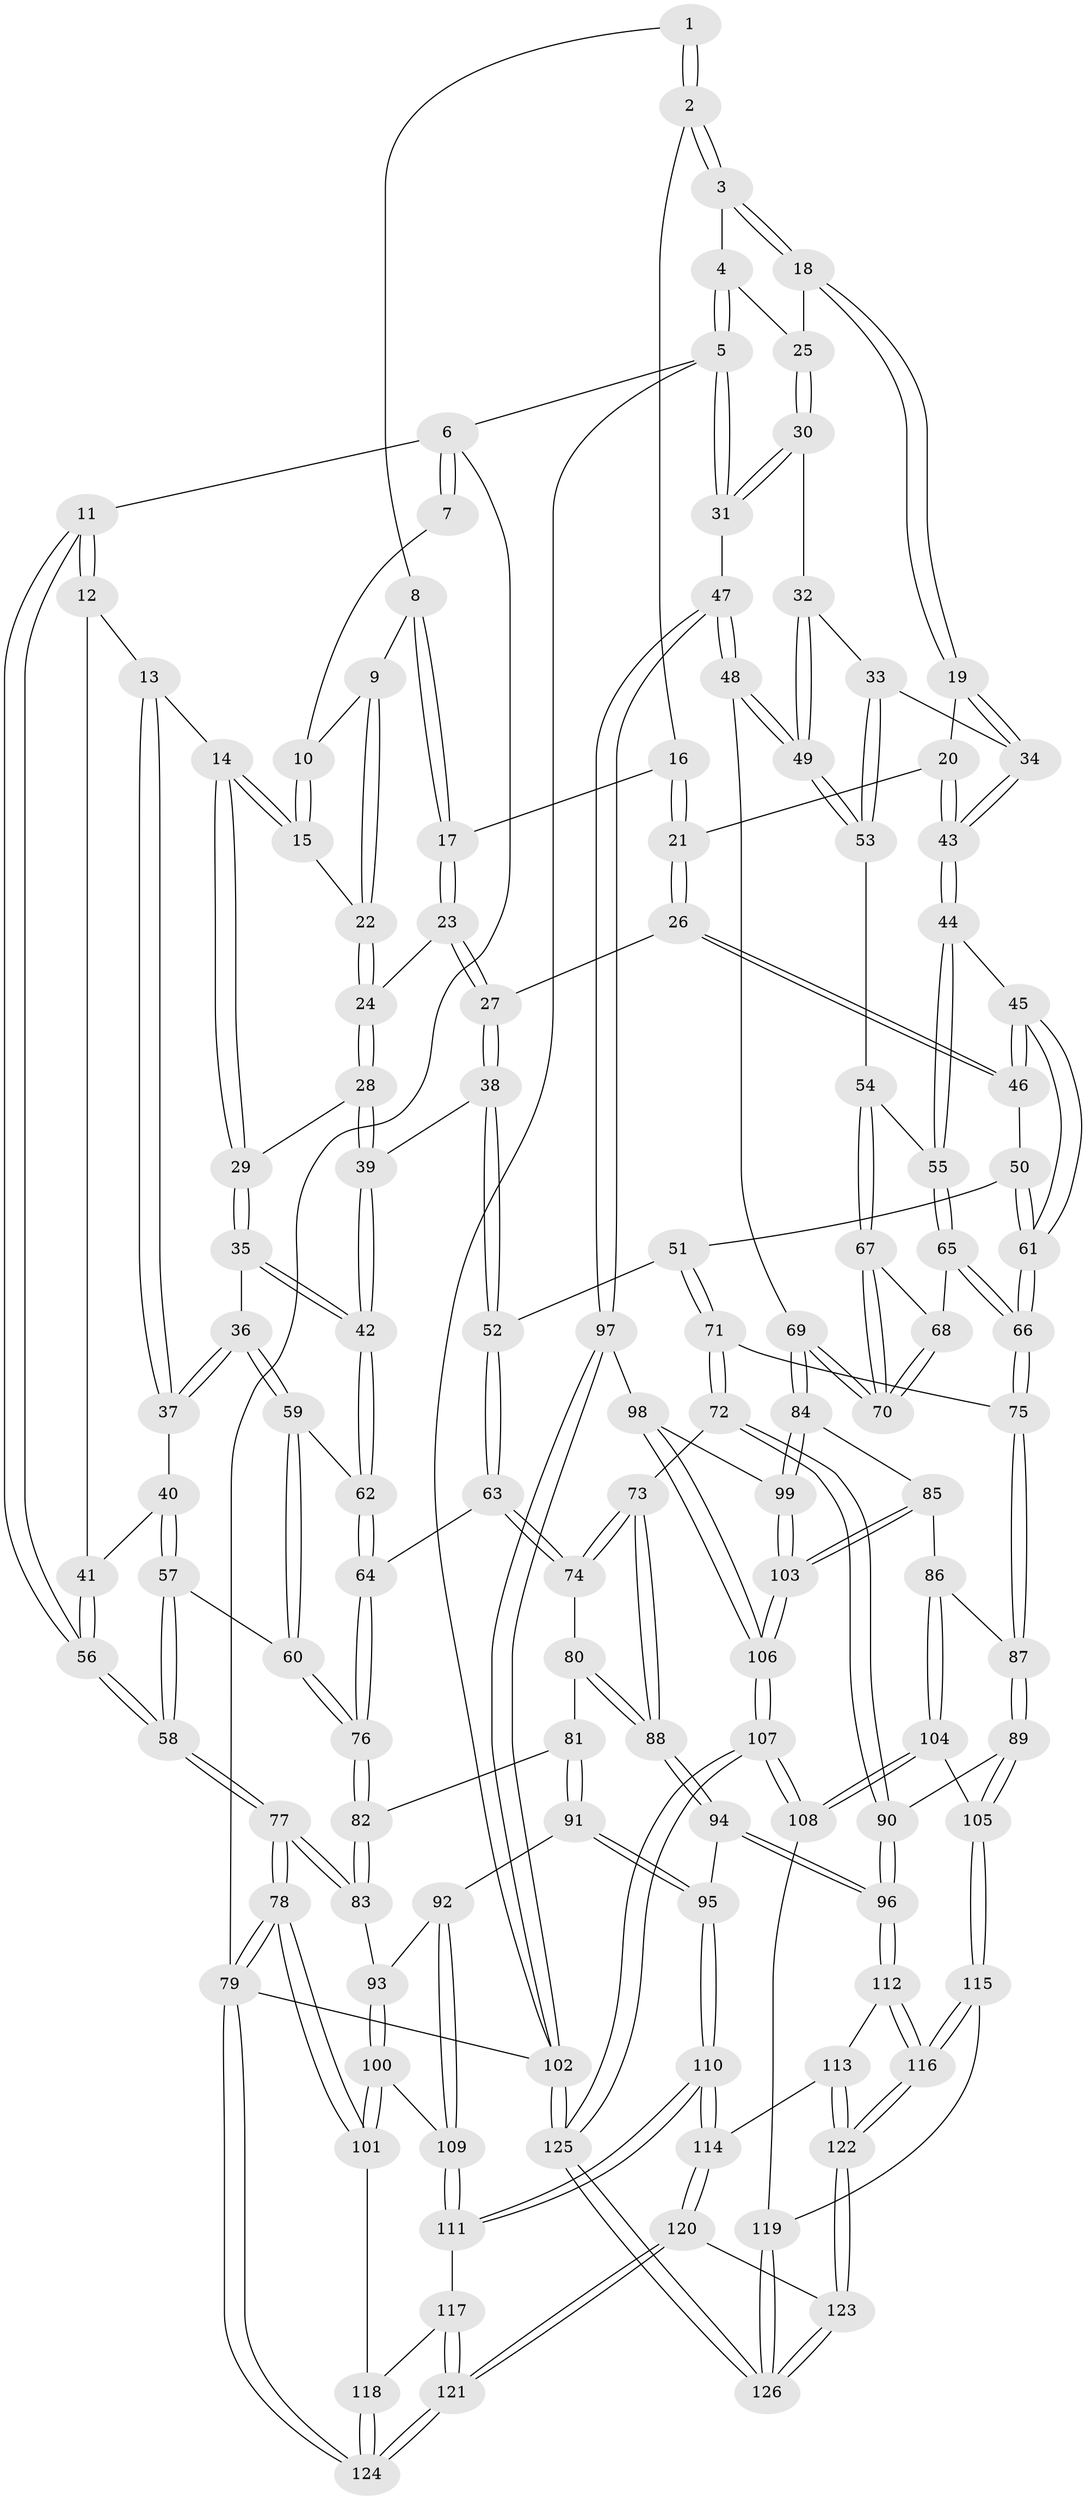 // Generated by graph-tools (version 1.1) at 2025/38/03/09/25 02:38:56]
// undirected, 126 vertices, 312 edges
graph export_dot {
graph [start="1"]
  node [color=gray90,style=filled];
  1 [pos="+0.41824127004736417+0"];
  2 [pos="+0.6440626309085876+0"];
  3 [pos="+0.6611118026302902+0"];
  4 [pos="+0.8396509006302527+0"];
  5 [pos="+1+0"];
  6 [pos="+0+0"];
  7 [pos="+0.32875485676275723+0"];
  8 [pos="+0.397472434951782+0.0838762726564476"];
  9 [pos="+0.3575108343422092+0.09768322308296268"];
  10 [pos="+0.3023298958269327+0.01590424771777673"];
  11 [pos="+0+0"];
  12 [pos="+0.031128426234809038+0.05094701589522587"];
  13 [pos="+0.16176501934076756+0.12546867739935602"];
  14 [pos="+0.21822350601800347+0.1307461130581256"];
  15 [pos="+0.24327748643657468+0.11321537171984813"];
  16 [pos="+0.4973978392998032+0.07302687071836546"];
  17 [pos="+0.4555162743075088+0.11800675563236027"];
  18 [pos="+0.7062466826749955+0.01881459635354795"];
  19 [pos="+0.7063001858389593+0.02397011079755048"];
  20 [pos="+0.5838830297686048+0.18565194766007995"];
  21 [pos="+0.5659551367749595+0.1940403836208586"];
  22 [pos="+0.34577926038833395+0.12498933748766748"];
  23 [pos="+0.44991058326376643+0.16896638725651023"];
  24 [pos="+0.3589240998095022+0.16857359936919025"];
  25 [pos="+0.9639272598120485+0.11196157720411891"];
  26 [pos="+0.5201183805507078+0.2293287766401813"];
  27 [pos="+0.47752364404715525+0.2153052311762158"];
  28 [pos="+0.33931598796505397+0.19535410454127503"];
  29 [pos="+0.2564394169935929+0.18124515074196923"];
  30 [pos="+0.9721222614717508+0.12170577674972764"];
  31 [pos="+1+0.16161391282906146"];
  32 [pos="+0.8837379279113177+0.20015388235474518"];
  33 [pos="+0.7945572096858237+0.2100196499454295"];
  34 [pos="+0.7761623220586245+0.1953933288332741"];
  35 [pos="+0.25425664233815615+0.2146443687402031"];
  36 [pos="+0.18656279738241513+0.2966109753428524"];
  37 [pos="+0.17239406428216866+0.2883264560240029"];
  38 [pos="+0.3821677451858078+0.29285812862569954"];
  39 [pos="+0.3537854302827709+0.29301151434236644"];
  40 [pos="+0.09827108421119547+0.294625007221575"];
  41 [pos="+0.08531155344372437+0.29084868835665956"];
  42 [pos="+0.32693268071885456+0.3111129945772581"];
  43 [pos="+0.669616274381915+0.2693274290121971"];
  44 [pos="+0.6527494441771247+0.31032194439418453"];
  45 [pos="+0.6439621143061101+0.3166634479286992"];
  46 [pos="+0.5392281716205573+0.2930150609347789"];
  47 [pos="+1+0.438902549968791"];
  48 [pos="+1+0.4435819412841026"];
  49 [pos="+1+0.44105539802079285"];
  50 [pos="+0.5355303980140316+0.30119907307708665"];
  51 [pos="+0.49088658474488966+0.36495490360054816"];
  52 [pos="+0.4358675430022023+0.3443026201127476"];
  53 [pos="+0.8083235639886234+0.3114423538753725"];
  54 [pos="+0.7981877712741424+0.324325245657767"];
  55 [pos="+0.7243086299825534+0.34693944377346014"];
  56 [pos="+0+0.43501986457165664"];
  57 [pos="+0.12253868282109422+0.4460907030726596"];
  58 [pos="+0+0.549210835865086"];
  59 [pos="+0.19731940287115962+0.30958676517988604"];
  60 [pos="+0.14173956448859956+0.44515906954005074"];
  61 [pos="+0.6244334570166273+0.44489790821595093"];
  62 [pos="+0.2982192205660452+0.3449325661850513"];
  63 [pos="+0.3766764353855541+0.43491890181640597"];
  64 [pos="+0.30291635337032163+0.4057924972729352"];
  65 [pos="+0.7012166333034532+0.459235351408144"];
  66 [pos="+0.6239273675129701+0.48215434829399784"];
  67 [pos="+0.7968497230776183+0.3362958603200446"];
  68 [pos="+0.7602493680417205+0.4621501993387397"];
  69 [pos="+0.9006298165272711+0.5399372784545392"];
  70 [pos="+0.8842679029084225+0.5293021552869669"];
  71 [pos="+0.5214495142207701+0.5211280096203303"];
  72 [pos="+0.5066996815361418+0.5291895899980833"];
  73 [pos="+0.5024145101903363+0.5294661840710773"];
  74 [pos="+0.48440028799878165+0.5261012388686704"];
  75 [pos="+0.5896332342877845+0.5178345279986114"];
  76 [pos="+0.23957213610796815+0.4893577675233193"];
  77 [pos="+0+0.6026398118520314"];
  78 [pos="+0+0.6272809924101453"];
  79 [pos="+0+1"];
  80 [pos="+0.3164280268565486+0.5723928959835545"];
  81 [pos="+0.2640348968885246+0.5683530227303255"];
  82 [pos="+0.25488136523897365+0.5614226505478528"];
  83 [pos="+0.15047253388166498+0.615005820558656"];
  84 [pos="+0.8887531032448002+0.5616201936603835"];
  85 [pos="+0.8325972876324614+0.6325954182154764"];
  86 [pos="+0.7910086710870057+0.6563854537201007"];
  87 [pos="+0.6306579385038498+0.5698663592841833"];
  88 [pos="+0.38592655740947807+0.6880536316701065"];
  89 [pos="+0.6129843025589248+0.7528225796963457"];
  90 [pos="+0.511122350793827+0.6961505093834904"];
  91 [pos="+0.27496806285730546+0.6902205267710945"];
  92 [pos="+0.22850523607177836+0.7293557729393861"];
  93 [pos="+0.16351930462109007+0.6515124165081247"];
  94 [pos="+0.3793090634911147+0.7384795391292096"];
  95 [pos="+0.3766286546655249+0.7390196519811767"];
  96 [pos="+0.4300072806267276+0.7628729824817306"];
  97 [pos="+1+0.7237566186055624"];
  98 [pos="+1+0.731463823231858"];
  99 [pos="+0.9895073457570869+0.7278769477765957"];
  100 [pos="+0.13873068412569692+0.7757080569315302"];
  101 [pos="+0.10198768653923317+0.7997624543150597"];
  102 [pos="+1+1"];
  103 [pos="+0.9131142456862057+0.742377479148975"];
  104 [pos="+0.782474544568285+0.6769996177442112"];
  105 [pos="+0.6187297111168064+0.7620987483595633"];
  106 [pos="+0.8973192257840557+0.9116799887329525"];
  107 [pos="+0.8965266868105451+0.9152559061832274"];
  108 [pos="+0.7954166610665303+0.8284458201035683"];
  109 [pos="+0.22121268521356088+0.7447476692792051"];
  110 [pos="+0.2883525027105231+0.8362047497442968"];
  111 [pos="+0.28711006654503657+0.8358815221587689"];
  112 [pos="+0.4582418794645827+0.8295320361616482"];
  113 [pos="+0.3137255112331366+0.848709020503044"];
  114 [pos="+0.2918758841993116+0.8419874681654197"];
  115 [pos="+0.6155093607376125+0.8525655180586723"];
  116 [pos="+0.5133473571298802+0.9267587770978281"];
  117 [pos="+0.22327442434728087+0.8595700146109256"];
  118 [pos="+0.11880404315116658+0.8442601290453025"];
  119 [pos="+0.6325386377518051+0.8565750524835318"];
  120 [pos="+0.3280112273949243+1"];
  121 [pos="+0.21754300536914928+1"];
  122 [pos="+0.5049482731114213+0.948190261459011"];
  123 [pos="+0.45959670138822994+1"];
  124 [pos="+0.05049655681162574+1"];
  125 [pos="+1+1"];
  126 [pos="+1+1"];
  1 -- 2;
  1 -- 2;
  1 -- 8;
  2 -- 3;
  2 -- 3;
  2 -- 16;
  3 -- 4;
  3 -- 18;
  3 -- 18;
  4 -- 5;
  4 -- 5;
  4 -- 25;
  5 -- 6;
  5 -- 31;
  5 -- 31;
  5 -- 102;
  6 -- 7;
  6 -- 7;
  6 -- 11;
  6 -- 79;
  7 -- 10;
  8 -- 9;
  8 -- 17;
  8 -- 17;
  9 -- 10;
  9 -- 22;
  9 -- 22;
  10 -- 15;
  10 -- 15;
  11 -- 12;
  11 -- 12;
  11 -- 56;
  11 -- 56;
  12 -- 13;
  12 -- 41;
  13 -- 14;
  13 -- 37;
  13 -- 37;
  14 -- 15;
  14 -- 15;
  14 -- 29;
  14 -- 29;
  15 -- 22;
  16 -- 17;
  16 -- 21;
  16 -- 21;
  17 -- 23;
  17 -- 23;
  18 -- 19;
  18 -- 19;
  18 -- 25;
  19 -- 20;
  19 -- 34;
  19 -- 34;
  20 -- 21;
  20 -- 43;
  20 -- 43;
  21 -- 26;
  21 -- 26;
  22 -- 24;
  22 -- 24;
  23 -- 24;
  23 -- 27;
  23 -- 27;
  24 -- 28;
  24 -- 28;
  25 -- 30;
  25 -- 30;
  26 -- 27;
  26 -- 46;
  26 -- 46;
  27 -- 38;
  27 -- 38;
  28 -- 29;
  28 -- 39;
  28 -- 39;
  29 -- 35;
  29 -- 35;
  30 -- 31;
  30 -- 31;
  30 -- 32;
  31 -- 47;
  32 -- 33;
  32 -- 49;
  32 -- 49;
  33 -- 34;
  33 -- 53;
  33 -- 53;
  34 -- 43;
  34 -- 43;
  35 -- 36;
  35 -- 42;
  35 -- 42;
  36 -- 37;
  36 -- 37;
  36 -- 59;
  36 -- 59;
  37 -- 40;
  38 -- 39;
  38 -- 52;
  38 -- 52;
  39 -- 42;
  39 -- 42;
  40 -- 41;
  40 -- 57;
  40 -- 57;
  41 -- 56;
  41 -- 56;
  42 -- 62;
  42 -- 62;
  43 -- 44;
  43 -- 44;
  44 -- 45;
  44 -- 55;
  44 -- 55;
  45 -- 46;
  45 -- 46;
  45 -- 61;
  45 -- 61;
  46 -- 50;
  47 -- 48;
  47 -- 48;
  47 -- 97;
  47 -- 97;
  48 -- 49;
  48 -- 49;
  48 -- 69;
  49 -- 53;
  49 -- 53;
  50 -- 51;
  50 -- 61;
  50 -- 61;
  51 -- 52;
  51 -- 71;
  51 -- 71;
  52 -- 63;
  52 -- 63;
  53 -- 54;
  54 -- 55;
  54 -- 67;
  54 -- 67;
  55 -- 65;
  55 -- 65;
  56 -- 58;
  56 -- 58;
  57 -- 58;
  57 -- 58;
  57 -- 60;
  58 -- 77;
  58 -- 77;
  59 -- 60;
  59 -- 60;
  59 -- 62;
  60 -- 76;
  60 -- 76;
  61 -- 66;
  61 -- 66;
  62 -- 64;
  62 -- 64;
  63 -- 64;
  63 -- 74;
  63 -- 74;
  64 -- 76;
  64 -- 76;
  65 -- 66;
  65 -- 66;
  65 -- 68;
  66 -- 75;
  66 -- 75;
  67 -- 68;
  67 -- 70;
  67 -- 70;
  68 -- 70;
  68 -- 70;
  69 -- 70;
  69 -- 70;
  69 -- 84;
  69 -- 84;
  71 -- 72;
  71 -- 72;
  71 -- 75;
  72 -- 73;
  72 -- 90;
  72 -- 90;
  73 -- 74;
  73 -- 74;
  73 -- 88;
  73 -- 88;
  74 -- 80;
  75 -- 87;
  75 -- 87;
  76 -- 82;
  76 -- 82;
  77 -- 78;
  77 -- 78;
  77 -- 83;
  77 -- 83;
  78 -- 79;
  78 -- 79;
  78 -- 101;
  78 -- 101;
  79 -- 124;
  79 -- 124;
  79 -- 102;
  80 -- 81;
  80 -- 88;
  80 -- 88;
  81 -- 82;
  81 -- 91;
  81 -- 91;
  82 -- 83;
  82 -- 83;
  83 -- 93;
  84 -- 85;
  84 -- 99;
  84 -- 99;
  85 -- 86;
  85 -- 103;
  85 -- 103;
  86 -- 87;
  86 -- 104;
  86 -- 104;
  87 -- 89;
  87 -- 89;
  88 -- 94;
  88 -- 94;
  89 -- 90;
  89 -- 105;
  89 -- 105;
  90 -- 96;
  90 -- 96;
  91 -- 92;
  91 -- 95;
  91 -- 95;
  92 -- 93;
  92 -- 109;
  92 -- 109;
  93 -- 100;
  93 -- 100;
  94 -- 95;
  94 -- 96;
  94 -- 96;
  95 -- 110;
  95 -- 110;
  96 -- 112;
  96 -- 112;
  97 -- 98;
  97 -- 102;
  97 -- 102;
  98 -- 99;
  98 -- 106;
  98 -- 106;
  99 -- 103;
  99 -- 103;
  100 -- 101;
  100 -- 101;
  100 -- 109;
  101 -- 118;
  102 -- 125;
  102 -- 125;
  103 -- 106;
  103 -- 106;
  104 -- 105;
  104 -- 108;
  104 -- 108;
  105 -- 115;
  105 -- 115;
  106 -- 107;
  106 -- 107;
  107 -- 108;
  107 -- 108;
  107 -- 125;
  107 -- 125;
  108 -- 119;
  109 -- 111;
  109 -- 111;
  110 -- 111;
  110 -- 111;
  110 -- 114;
  110 -- 114;
  111 -- 117;
  112 -- 113;
  112 -- 116;
  112 -- 116;
  113 -- 114;
  113 -- 122;
  113 -- 122;
  114 -- 120;
  114 -- 120;
  115 -- 116;
  115 -- 116;
  115 -- 119;
  116 -- 122;
  116 -- 122;
  117 -- 118;
  117 -- 121;
  117 -- 121;
  118 -- 124;
  118 -- 124;
  119 -- 126;
  119 -- 126;
  120 -- 121;
  120 -- 121;
  120 -- 123;
  121 -- 124;
  121 -- 124;
  122 -- 123;
  122 -- 123;
  123 -- 126;
  123 -- 126;
  125 -- 126;
  125 -- 126;
}
